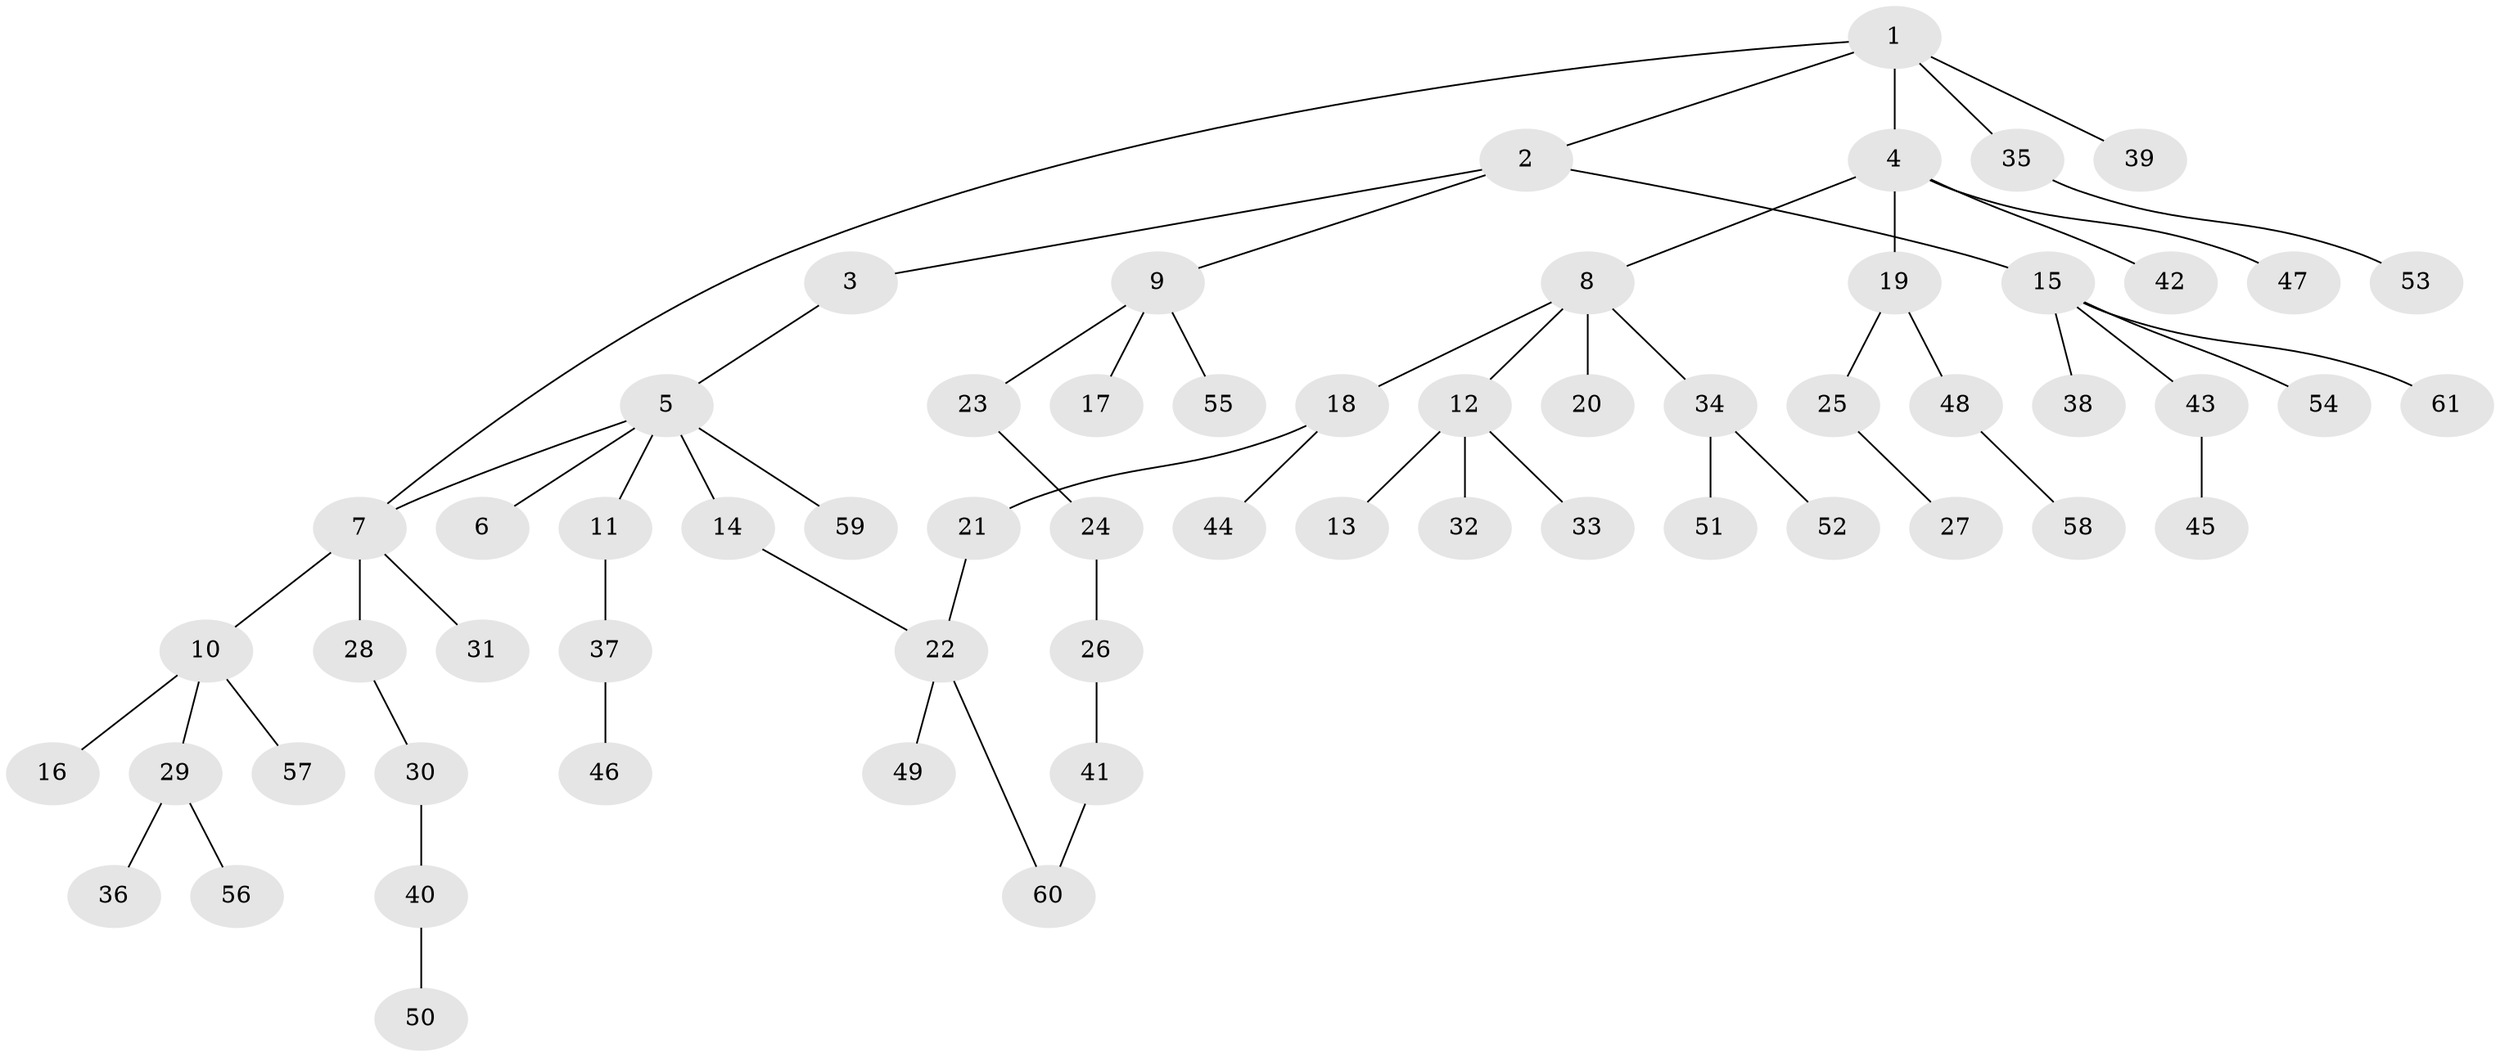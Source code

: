 // coarse degree distribution, {7: 0.04878048780487805, 2: 0.24390243902439024, 4: 0.0975609756097561, 6: 0.024390243902439025, 1: 0.5121951219512195, 3: 0.07317073170731707}
// Generated by graph-tools (version 1.1) at 2025/51/02/27/25 19:51:39]
// undirected, 61 vertices, 63 edges
graph export_dot {
graph [start="1"]
  node [color=gray90,style=filled];
  1;
  2;
  3;
  4;
  5;
  6;
  7;
  8;
  9;
  10;
  11;
  12;
  13;
  14;
  15;
  16;
  17;
  18;
  19;
  20;
  21;
  22;
  23;
  24;
  25;
  26;
  27;
  28;
  29;
  30;
  31;
  32;
  33;
  34;
  35;
  36;
  37;
  38;
  39;
  40;
  41;
  42;
  43;
  44;
  45;
  46;
  47;
  48;
  49;
  50;
  51;
  52;
  53;
  54;
  55;
  56;
  57;
  58;
  59;
  60;
  61;
  1 -- 2;
  1 -- 4;
  1 -- 35;
  1 -- 39;
  1 -- 7;
  2 -- 3;
  2 -- 9;
  2 -- 15;
  3 -- 5;
  4 -- 8;
  4 -- 19;
  4 -- 42;
  4 -- 47;
  5 -- 6;
  5 -- 7;
  5 -- 11;
  5 -- 14;
  5 -- 59;
  7 -- 10;
  7 -- 28;
  7 -- 31;
  8 -- 12;
  8 -- 18;
  8 -- 20;
  8 -- 34;
  9 -- 17;
  9 -- 23;
  9 -- 55;
  10 -- 16;
  10 -- 29;
  10 -- 57;
  11 -- 37;
  12 -- 13;
  12 -- 32;
  12 -- 33;
  14 -- 22;
  15 -- 38;
  15 -- 43;
  15 -- 54;
  15 -- 61;
  18 -- 21;
  18 -- 44;
  19 -- 25;
  19 -- 48;
  21 -- 22;
  22 -- 49;
  22 -- 60;
  23 -- 24;
  24 -- 26;
  25 -- 27;
  26 -- 41;
  28 -- 30;
  29 -- 36;
  29 -- 56;
  30 -- 40;
  34 -- 51;
  34 -- 52;
  35 -- 53;
  37 -- 46;
  40 -- 50;
  41 -- 60;
  43 -- 45;
  48 -- 58;
}
